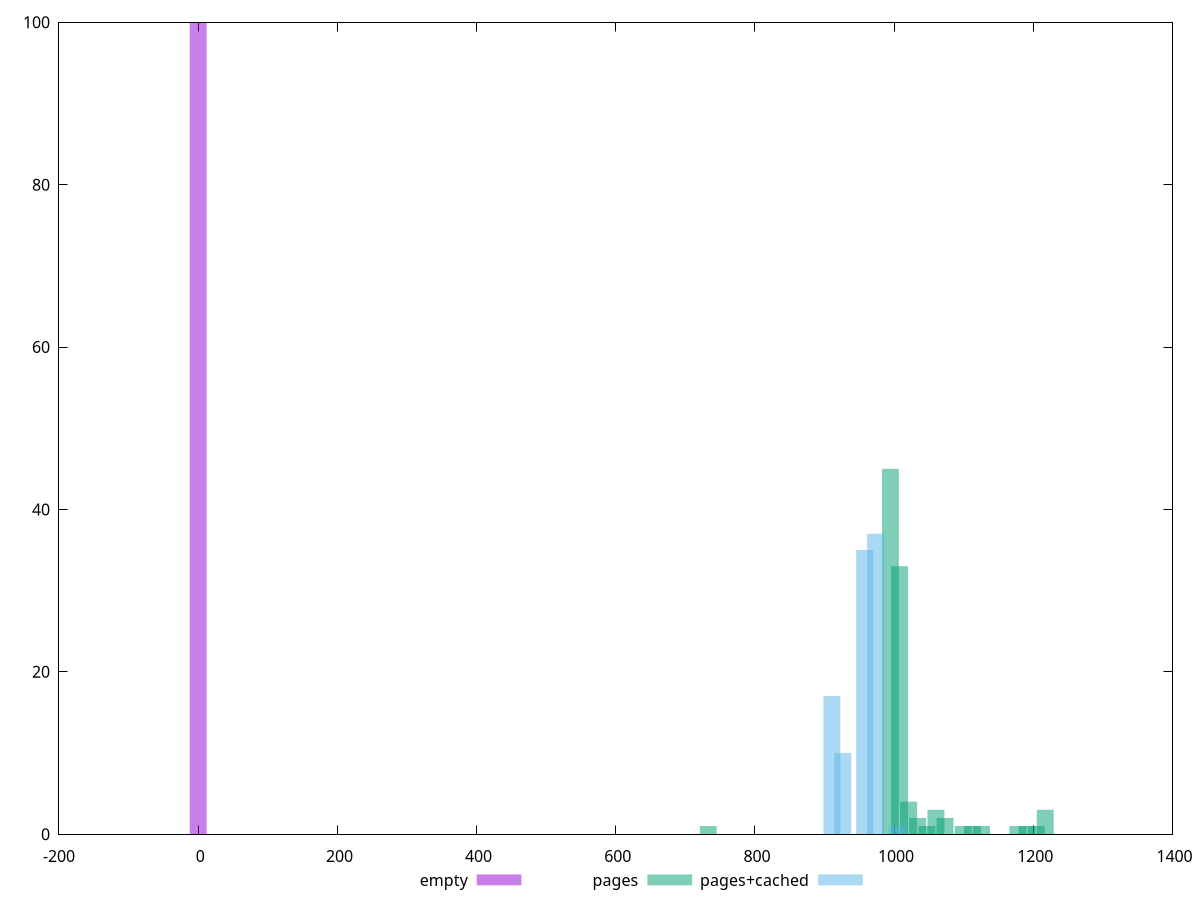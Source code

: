 $_empty <<EOF
0 100
EOF
$_pages <<EOF
1217.1220942309026 3
1020.8120790323699 4
1007.724744685801 33
1033.8994133789388 2
994.6374103392322 45
1190.947425537765 1
1046.9867477255075 1
1060.0740820720764 3
1099.336085111783 1
1073.1614164186453 2
1177.860091191196 1
1112.4234194583519 1
1125.5107538049206 1
732.8907234078554 1
1204.0347598843337 1
EOF
$_pagesCached <<EOF
1004.7458167522777 1
973.347509978769 37
910.5508964317517 17
926.250049818506 10
957.6483565920147 35
EOF
set key outside below
set terminal pngcairo
set output "report_00006_2020-11-02T20-21-41.718Z/render-blocking-resources/render-blocking-resources_empty_pages_pages+cached+hist.png"
set boxwidth 24.34244188461805
set style fill transparent solid 0.5 noborder
set yrange [0:100]
plot $_empty title "empty" with boxes ,$_pages title "pages" with boxes ,$_pagesCached title "pages+cached" with boxes ,